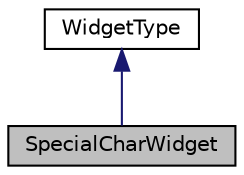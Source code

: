 digraph "SpecialCharWidget"
{
 // LATEX_PDF_SIZE
  edge [fontname="Helvetica",fontsize="10",labelfontname="Helvetica",labelfontsize="10"];
  node [fontname="Helvetica",fontsize="10",shape=record];
  Node1 [label="SpecialCharWidget",height=0.2,width=0.4,color="black", fillcolor="grey75", style="filled", fontcolor="black",tooltip=" "];
  Node2 -> Node1 [dir="back",color="midnightblue",fontsize="10",style="solid",fontname="Helvetica"];
  Node2 [label="WidgetType",height=0.2,width=0.4,color="black", fillcolor="white", style="filled",URL="$classWidgetType.html",tooltip="Widgets added to the content are described by subclasses of this class."];
}

